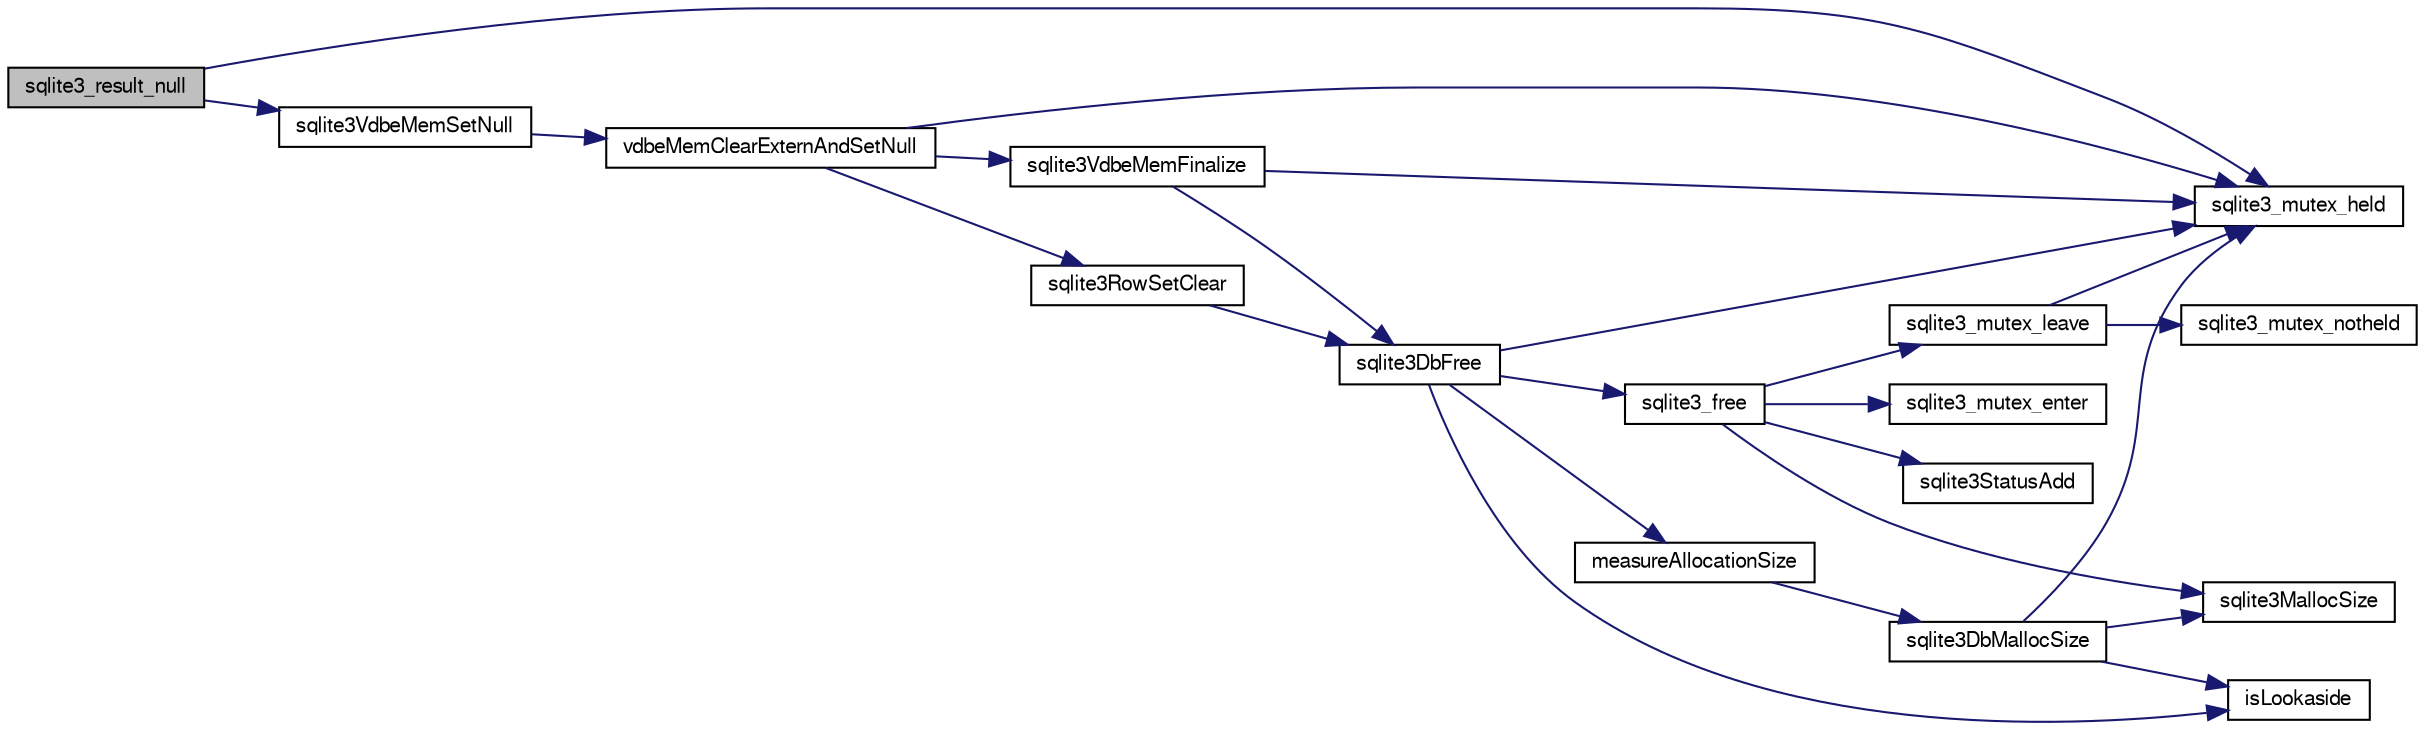 digraph "sqlite3_result_null"
{
  edge [fontname="FreeSans",fontsize="10",labelfontname="FreeSans",labelfontsize="10"];
  node [fontname="FreeSans",fontsize="10",shape=record];
  rankdir="LR";
  Node375779 [label="sqlite3_result_null",height=0.2,width=0.4,color="black", fillcolor="grey75", style="filled", fontcolor="black"];
  Node375779 -> Node375780 [color="midnightblue",fontsize="10",style="solid",fontname="FreeSans"];
  Node375780 [label="sqlite3_mutex_held",height=0.2,width=0.4,color="black", fillcolor="white", style="filled",URL="$sqlite3_8c.html#acf77da68932b6bc163c5e68547ecc3e7"];
  Node375779 -> Node375781 [color="midnightblue",fontsize="10",style="solid",fontname="FreeSans"];
  Node375781 [label="sqlite3VdbeMemSetNull",height=0.2,width=0.4,color="black", fillcolor="white", style="filled",URL="$sqlite3_8c.html#ae01092c23aebaf8a3ebdf3954609b410"];
  Node375781 -> Node375782 [color="midnightblue",fontsize="10",style="solid",fontname="FreeSans"];
  Node375782 [label="vdbeMemClearExternAndSetNull",height=0.2,width=0.4,color="black", fillcolor="white", style="filled",URL="$sqlite3_8c.html#a29c41a360fb0e86b817777daf061230c"];
  Node375782 -> Node375780 [color="midnightblue",fontsize="10",style="solid",fontname="FreeSans"];
  Node375782 -> Node375783 [color="midnightblue",fontsize="10",style="solid",fontname="FreeSans"];
  Node375783 [label="sqlite3VdbeMemFinalize",height=0.2,width=0.4,color="black", fillcolor="white", style="filled",URL="$sqlite3_8c.html#a2568220f48ddef81b1c43e401042d9d2"];
  Node375783 -> Node375780 [color="midnightblue",fontsize="10",style="solid",fontname="FreeSans"];
  Node375783 -> Node375784 [color="midnightblue",fontsize="10",style="solid",fontname="FreeSans"];
  Node375784 [label="sqlite3DbFree",height=0.2,width=0.4,color="black", fillcolor="white", style="filled",URL="$sqlite3_8c.html#ac70ab821a6607b4a1b909582dc37a069"];
  Node375784 -> Node375780 [color="midnightblue",fontsize="10",style="solid",fontname="FreeSans"];
  Node375784 -> Node375785 [color="midnightblue",fontsize="10",style="solid",fontname="FreeSans"];
  Node375785 [label="measureAllocationSize",height=0.2,width=0.4,color="black", fillcolor="white", style="filled",URL="$sqlite3_8c.html#a45731e644a22fdb756e2b6337224217a"];
  Node375785 -> Node375786 [color="midnightblue",fontsize="10",style="solid",fontname="FreeSans"];
  Node375786 [label="sqlite3DbMallocSize",height=0.2,width=0.4,color="black", fillcolor="white", style="filled",URL="$sqlite3_8c.html#aa397e5a8a03495203a0767abf0a71f86"];
  Node375786 -> Node375787 [color="midnightblue",fontsize="10",style="solid",fontname="FreeSans"];
  Node375787 [label="sqlite3MallocSize",height=0.2,width=0.4,color="black", fillcolor="white", style="filled",URL="$sqlite3_8c.html#acf5d2a5f35270bafb050bd2def576955"];
  Node375786 -> Node375780 [color="midnightblue",fontsize="10",style="solid",fontname="FreeSans"];
  Node375786 -> Node375788 [color="midnightblue",fontsize="10",style="solid",fontname="FreeSans"];
  Node375788 [label="isLookaside",height=0.2,width=0.4,color="black", fillcolor="white", style="filled",URL="$sqlite3_8c.html#a770fa05ff9717b75e16f4d968a77b897"];
  Node375784 -> Node375788 [color="midnightblue",fontsize="10",style="solid",fontname="FreeSans"];
  Node375784 -> Node375789 [color="midnightblue",fontsize="10",style="solid",fontname="FreeSans"];
  Node375789 [label="sqlite3_free",height=0.2,width=0.4,color="black", fillcolor="white", style="filled",URL="$sqlite3_8c.html#a6552349e36a8a691af5487999ab09519"];
  Node375789 -> Node375790 [color="midnightblue",fontsize="10",style="solid",fontname="FreeSans"];
  Node375790 [label="sqlite3_mutex_enter",height=0.2,width=0.4,color="black", fillcolor="white", style="filled",URL="$sqlite3_8c.html#a1c12cde690bd89f104de5cbad12a6bf5"];
  Node375789 -> Node375791 [color="midnightblue",fontsize="10",style="solid",fontname="FreeSans"];
  Node375791 [label="sqlite3StatusAdd",height=0.2,width=0.4,color="black", fillcolor="white", style="filled",URL="$sqlite3_8c.html#afa029f93586aeab4cc85360905dae9cd"];
  Node375789 -> Node375787 [color="midnightblue",fontsize="10",style="solid",fontname="FreeSans"];
  Node375789 -> Node375792 [color="midnightblue",fontsize="10",style="solid",fontname="FreeSans"];
  Node375792 [label="sqlite3_mutex_leave",height=0.2,width=0.4,color="black", fillcolor="white", style="filled",URL="$sqlite3_8c.html#a5838d235601dbd3c1fa993555c6bcc93"];
  Node375792 -> Node375780 [color="midnightblue",fontsize="10",style="solid",fontname="FreeSans"];
  Node375792 -> Node375793 [color="midnightblue",fontsize="10",style="solid",fontname="FreeSans"];
  Node375793 [label="sqlite3_mutex_notheld",height=0.2,width=0.4,color="black", fillcolor="white", style="filled",URL="$sqlite3_8c.html#a83967c837c1c000d3b5adcfaa688f5dc"];
  Node375782 -> Node375794 [color="midnightblue",fontsize="10",style="solid",fontname="FreeSans"];
  Node375794 [label="sqlite3RowSetClear",height=0.2,width=0.4,color="black", fillcolor="white", style="filled",URL="$sqlite3_8c.html#ae153de0cd969511a607e26deeca80342"];
  Node375794 -> Node375784 [color="midnightblue",fontsize="10",style="solid",fontname="FreeSans"];
}
